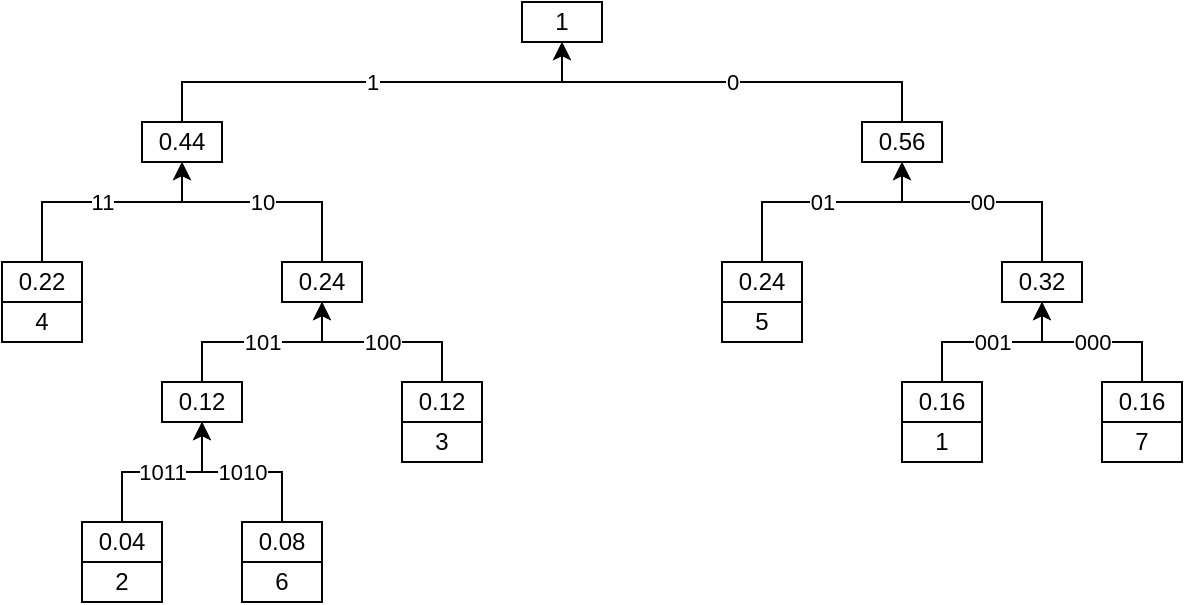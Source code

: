 <mxfile version="20.3.6" type="github">
  <diagram id="uXKbFHsNIVpm_EKD_d8a" name="Page-1">
    <mxGraphModel dx="1038" dy="572" grid="1" gridSize="10" guides="1" tooltips="1" connect="1" arrows="1" fold="1" page="1" pageScale="1" pageWidth="850" pageHeight="1100" math="0" shadow="0">
      <root>
        <mxCell id="0" />
        <mxCell id="1" parent="0" />
        <mxCell id="pXoTBbsiHIWNjvpQK_t--1" value="1" style="rounded=0;whiteSpace=wrap;html=1;" vertex="1" parent="1">
          <mxGeometry x="420" y="620" width="40" height="20" as="geometry" />
        </mxCell>
        <mxCell id="pXoTBbsiHIWNjvpQK_t--23" value="1" style="edgeStyle=orthogonalEdgeStyle;rounded=0;orthogonalLoop=1;jettySize=auto;html=1;entryX=0.5;entryY=1;entryDx=0;entryDy=0;" edge="1" parent="1" source="pXoTBbsiHIWNjvpQK_t--2" target="pXoTBbsiHIWNjvpQK_t--1">
          <mxGeometry relative="1" as="geometry">
            <Array as="points">
              <mxPoint x="250" y="660" />
              <mxPoint x="440" y="660" />
            </Array>
          </mxGeometry>
        </mxCell>
        <mxCell id="pXoTBbsiHIWNjvpQK_t--2" value="0.44" style="rounded=0;whiteSpace=wrap;html=1;" vertex="1" parent="1">
          <mxGeometry x="230" y="680" width="40" height="20" as="geometry" />
        </mxCell>
        <mxCell id="pXoTBbsiHIWNjvpQK_t--20" value="11" style="edgeStyle=orthogonalEdgeStyle;rounded=0;orthogonalLoop=1;jettySize=auto;html=1;entryX=0.5;entryY=1;entryDx=0;entryDy=0;" edge="1" parent="1" source="pXoTBbsiHIWNjvpQK_t--3" target="pXoTBbsiHIWNjvpQK_t--2">
          <mxGeometry relative="1" as="geometry">
            <Array as="points">
              <mxPoint x="180" y="720" />
              <mxPoint x="250" y="720" />
            </Array>
          </mxGeometry>
        </mxCell>
        <mxCell id="pXoTBbsiHIWNjvpQK_t--3" value="0.22" style="rounded=0;whiteSpace=wrap;html=1;" vertex="1" parent="1">
          <mxGeometry x="160" y="750" width="40" height="20" as="geometry" />
        </mxCell>
        <mxCell id="pXoTBbsiHIWNjvpQK_t--22" value="10" style="edgeStyle=orthogonalEdgeStyle;rounded=0;orthogonalLoop=1;jettySize=auto;html=1;" edge="1" parent="1" source="pXoTBbsiHIWNjvpQK_t--4">
          <mxGeometry relative="1" as="geometry">
            <mxPoint x="250" y="700" as="targetPoint" />
            <Array as="points">
              <mxPoint x="320" y="720" />
              <mxPoint x="250" y="720" />
            </Array>
          </mxGeometry>
        </mxCell>
        <mxCell id="pXoTBbsiHIWNjvpQK_t--4" value="0.24" style="rounded=0;whiteSpace=wrap;html=1;" vertex="1" parent="1">
          <mxGeometry x="300" y="750" width="40" height="20" as="geometry" />
        </mxCell>
        <mxCell id="pXoTBbsiHIWNjvpQK_t--18" value="101" style="edgeStyle=orthogonalEdgeStyle;rounded=0;orthogonalLoop=1;jettySize=auto;html=1;entryX=0.5;entryY=1;entryDx=0;entryDy=0;" edge="1" parent="1" source="pXoTBbsiHIWNjvpQK_t--5" target="pXoTBbsiHIWNjvpQK_t--4">
          <mxGeometry relative="1" as="geometry">
            <Array as="points">
              <mxPoint x="260" y="790" />
              <mxPoint x="320" y="790" />
            </Array>
          </mxGeometry>
        </mxCell>
        <mxCell id="pXoTBbsiHIWNjvpQK_t--5" value="0.12" style="rounded=0;whiteSpace=wrap;html=1;" vertex="1" parent="1">
          <mxGeometry x="240" y="810" width="40" height="20" as="geometry" />
        </mxCell>
        <mxCell id="pXoTBbsiHIWNjvpQK_t--19" value="100" style="edgeStyle=orthogonalEdgeStyle;rounded=0;orthogonalLoop=1;jettySize=auto;html=1;entryX=0.5;entryY=1;entryDx=0;entryDy=0;" edge="1" parent="1" source="pXoTBbsiHIWNjvpQK_t--6" target="pXoTBbsiHIWNjvpQK_t--4">
          <mxGeometry relative="1" as="geometry">
            <Array as="points">
              <mxPoint x="380" y="790" />
              <mxPoint x="320" y="790" />
            </Array>
          </mxGeometry>
        </mxCell>
        <mxCell id="pXoTBbsiHIWNjvpQK_t--6" value="0.12" style="rounded=0;whiteSpace=wrap;html=1;" vertex="1" parent="1">
          <mxGeometry x="360" y="810" width="40" height="20" as="geometry" />
        </mxCell>
        <mxCell id="pXoTBbsiHIWNjvpQK_t--15" value="1011" style="edgeStyle=orthogonalEdgeStyle;rounded=0;orthogonalLoop=1;jettySize=auto;html=1;entryX=0.5;entryY=1;entryDx=0;entryDy=0;" edge="1" parent="1" source="pXoTBbsiHIWNjvpQK_t--7" target="pXoTBbsiHIWNjvpQK_t--5">
          <mxGeometry relative="1" as="geometry" />
        </mxCell>
        <mxCell id="pXoTBbsiHIWNjvpQK_t--7" value="0.04" style="rounded=0;whiteSpace=wrap;html=1;" vertex="1" parent="1">
          <mxGeometry x="200" y="880" width="40" height="20" as="geometry" />
        </mxCell>
        <mxCell id="pXoTBbsiHIWNjvpQK_t--17" value="1010" style="edgeStyle=orthogonalEdgeStyle;rounded=0;orthogonalLoop=1;jettySize=auto;html=1;entryX=0.5;entryY=1;entryDx=0;entryDy=0;" edge="1" parent="1" source="pXoTBbsiHIWNjvpQK_t--8" target="pXoTBbsiHIWNjvpQK_t--5">
          <mxGeometry relative="1" as="geometry" />
        </mxCell>
        <mxCell id="pXoTBbsiHIWNjvpQK_t--8" value="0.08" style="rounded=0;whiteSpace=wrap;html=1;" vertex="1" parent="1">
          <mxGeometry x="280" y="880" width="40" height="20" as="geometry" />
        </mxCell>
        <mxCell id="pXoTBbsiHIWNjvpQK_t--11" value="4" style="rounded=0;whiteSpace=wrap;html=1;" vertex="1" parent="1">
          <mxGeometry x="160" y="770" width="40" height="20" as="geometry" />
        </mxCell>
        <mxCell id="pXoTBbsiHIWNjvpQK_t--12" value="2" style="rounded=0;whiteSpace=wrap;html=1;" vertex="1" parent="1">
          <mxGeometry x="200" y="900" width="40" height="20" as="geometry" />
        </mxCell>
        <mxCell id="pXoTBbsiHIWNjvpQK_t--13" value="6" style="rounded=0;whiteSpace=wrap;html=1;" vertex="1" parent="1">
          <mxGeometry x="280" y="900" width="40" height="20" as="geometry" />
        </mxCell>
        <mxCell id="pXoTBbsiHIWNjvpQK_t--14" value="3" style="rounded=0;whiteSpace=wrap;html=1;" vertex="1" parent="1">
          <mxGeometry x="360" y="830" width="40" height="20" as="geometry" />
        </mxCell>
        <mxCell id="pXoTBbsiHIWNjvpQK_t--36" value="0" style="edgeStyle=orthogonalEdgeStyle;rounded=0;orthogonalLoop=1;jettySize=auto;html=1;entryX=0.5;entryY=1;entryDx=0;entryDy=0;" edge="1" parent="1" source="pXoTBbsiHIWNjvpQK_t--24" target="pXoTBbsiHIWNjvpQK_t--1">
          <mxGeometry relative="1" as="geometry">
            <Array as="points">
              <mxPoint x="610" y="660" />
              <mxPoint x="440" y="660" />
            </Array>
          </mxGeometry>
        </mxCell>
        <mxCell id="pXoTBbsiHIWNjvpQK_t--24" value="0.56" style="rounded=0;whiteSpace=wrap;html=1;" vertex="1" parent="1">
          <mxGeometry x="590" y="680" width="40" height="20" as="geometry" />
        </mxCell>
        <mxCell id="pXoTBbsiHIWNjvpQK_t--34" value="01" style="edgeStyle=orthogonalEdgeStyle;rounded=0;orthogonalLoop=1;jettySize=auto;html=1;entryX=0.5;entryY=1;entryDx=0;entryDy=0;" edge="1" parent="1" source="pXoTBbsiHIWNjvpQK_t--25" target="pXoTBbsiHIWNjvpQK_t--24">
          <mxGeometry relative="1" as="geometry">
            <Array as="points">
              <mxPoint x="540" y="720" />
              <mxPoint x="610" y="720" />
            </Array>
          </mxGeometry>
        </mxCell>
        <mxCell id="pXoTBbsiHIWNjvpQK_t--25" value="0.24" style="rounded=0;whiteSpace=wrap;html=1;" vertex="1" parent="1">
          <mxGeometry x="520" y="750" width="40" height="20" as="geometry" />
        </mxCell>
        <mxCell id="pXoTBbsiHIWNjvpQK_t--26" value="5" style="rounded=0;whiteSpace=wrap;html=1;" vertex="1" parent="1">
          <mxGeometry x="520" y="770" width="40" height="20" as="geometry" />
        </mxCell>
        <mxCell id="pXoTBbsiHIWNjvpQK_t--35" value="00" style="edgeStyle=orthogonalEdgeStyle;rounded=0;orthogonalLoop=1;jettySize=auto;html=1;exitX=0.5;exitY=0;exitDx=0;exitDy=0;" edge="1" parent="1" source="pXoTBbsiHIWNjvpQK_t--27">
          <mxGeometry relative="1" as="geometry">
            <mxPoint x="610" y="700" as="targetPoint" />
            <Array as="points">
              <mxPoint x="680" y="720" />
              <mxPoint x="610" y="720" />
            </Array>
          </mxGeometry>
        </mxCell>
        <mxCell id="pXoTBbsiHIWNjvpQK_t--27" value="0.32" style="rounded=0;whiteSpace=wrap;html=1;" vertex="1" parent="1">
          <mxGeometry x="660" y="750" width="40" height="20" as="geometry" />
        </mxCell>
        <mxCell id="pXoTBbsiHIWNjvpQK_t--32" value="001" style="edgeStyle=orthogonalEdgeStyle;rounded=0;orthogonalLoop=1;jettySize=auto;html=1;entryX=0.5;entryY=1;entryDx=0;entryDy=0;exitX=0.5;exitY=0;exitDx=0;exitDy=0;" edge="1" parent="1" source="pXoTBbsiHIWNjvpQK_t--28" target="pXoTBbsiHIWNjvpQK_t--27">
          <mxGeometry relative="1" as="geometry">
            <Array as="points">
              <mxPoint x="630" y="790" />
              <mxPoint x="680" y="790" />
            </Array>
          </mxGeometry>
        </mxCell>
        <mxCell id="pXoTBbsiHIWNjvpQK_t--28" value="0.16" style="rounded=0;whiteSpace=wrap;html=1;" vertex="1" parent="1">
          <mxGeometry x="610" y="810" width="40" height="20" as="geometry" />
        </mxCell>
        <mxCell id="pXoTBbsiHIWNjvpQK_t--33" value="000" style="edgeStyle=orthogonalEdgeStyle;rounded=0;orthogonalLoop=1;jettySize=auto;html=1;entryX=0.5;entryY=1;entryDx=0;entryDy=0;" edge="1" parent="1" source="pXoTBbsiHIWNjvpQK_t--29" target="pXoTBbsiHIWNjvpQK_t--27">
          <mxGeometry relative="1" as="geometry">
            <Array as="points">
              <mxPoint x="730" y="790" />
              <mxPoint x="680" y="790" />
            </Array>
          </mxGeometry>
        </mxCell>
        <mxCell id="pXoTBbsiHIWNjvpQK_t--29" value="0.16" style="rounded=0;whiteSpace=wrap;html=1;" vertex="1" parent="1">
          <mxGeometry x="710" y="810" width="40" height="20" as="geometry" />
        </mxCell>
        <mxCell id="pXoTBbsiHIWNjvpQK_t--30" value="1" style="rounded=0;whiteSpace=wrap;html=1;" vertex="1" parent="1">
          <mxGeometry x="610" y="830" width="40" height="20" as="geometry" />
        </mxCell>
        <mxCell id="pXoTBbsiHIWNjvpQK_t--31" value="7" style="rounded=0;whiteSpace=wrap;html=1;" vertex="1" parent="1">
          <mxGeometry x="710" y="830" width="40" height="20" as="geometry" />
        </mxCell>
      </root>
    </mxGraphModel>
  </diagram>
</mxfile>
